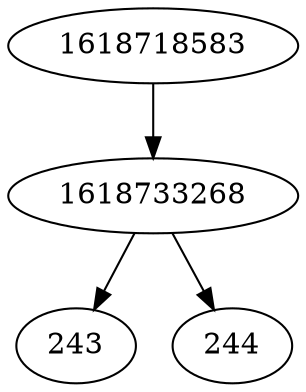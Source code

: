 strict digraph  {
1618733268;
243;
244;
1618718583;
1618733268 -> 243;
1618733268 -> 244;
1618718583 -> 1618733268;
}
